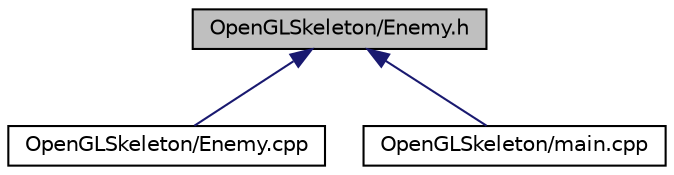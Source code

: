 digraph "OpenGLSkeleton/Enemy.h"
{
  edge [fontname="Helvetica",fontsize="10",labelfontname="Helvetica",labelfontsize="10"];
  node [fontname="Helvetica",fontsize="10",shape=record];
  Node1 [label="OpenGLSkeleton/Enemy.h",height=0.2,width=0.4,color="black", fillcolor="grey75", style="filled", fontcolor="black"];
  Node1 -> Node2 [dir="back",color="midnightblue",fontsize="10",style="solid",fontname="Helvetica"];
  Node2 [label="OpenGLSkeleton/Enemy.cpp",height=0.2,width=0.4,color="black", fillcolor="white", style="filled",URL="$_enemy_8cpp.html"];
  Node1 -> Node3 [dir="back",color="midnightblue",fontsize="10",style="solid",fontname="Helvetica"];
  Node3 [label="OpenGLSkeleton/main.cpp",height=0.2,width=0.4,color="black", fillcolor="white", style="filled",URL="$main_8cpp.html"];
}
